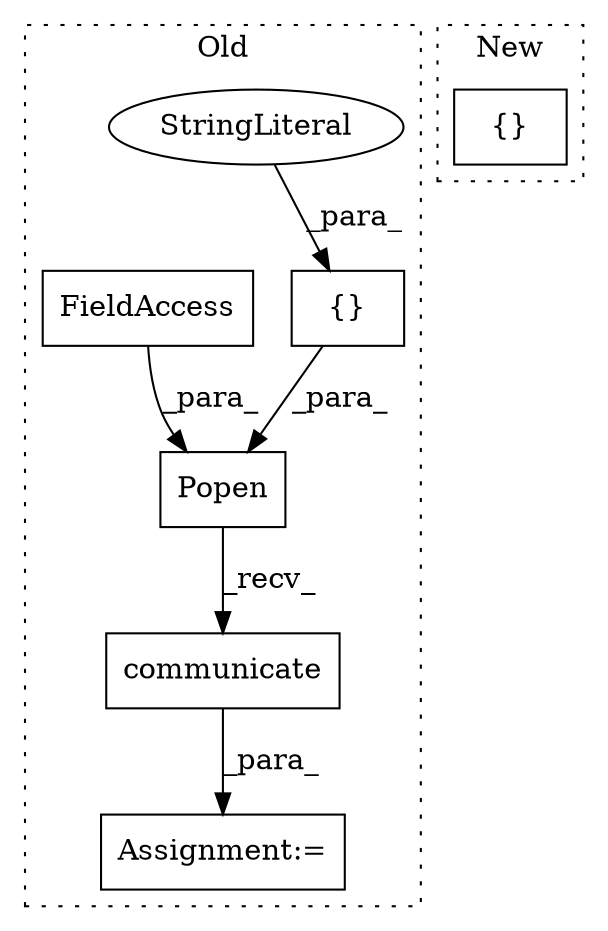 digraph G {
subgraph cluster0 {
1 [label="communicate" a="32" s="204" l="13" shape="box"];
3 [label="{}" a="4" s="162,180" l="1,1" shape="box"];
4 [label="StringLiteral" a="45" s="170" l="10" shape="ellipse"];
5 [label="Popen" a="32" s="144,202" l="6,1" shape="box"];
6 [label="FieldAccess" a="22" s="182" l="15" shape="box"];
7 [label="Assignment:=" a="7" s="132" l="1" shape="box"];
label = "Old";
style="dotted";
}
subgraph cluster1 {
2 [label="{}" a="4" s="536,542" l="1,1" shape="box"];
label = "New";
style="dotted";
}
1 -> 7 [label="_para_"];
3 -> 5 [label="_para_"];
4 -> 3 [label="_para_"];
5 -> 1 [label="_recv_"];
6 -> 5 [label="_para_"];
}